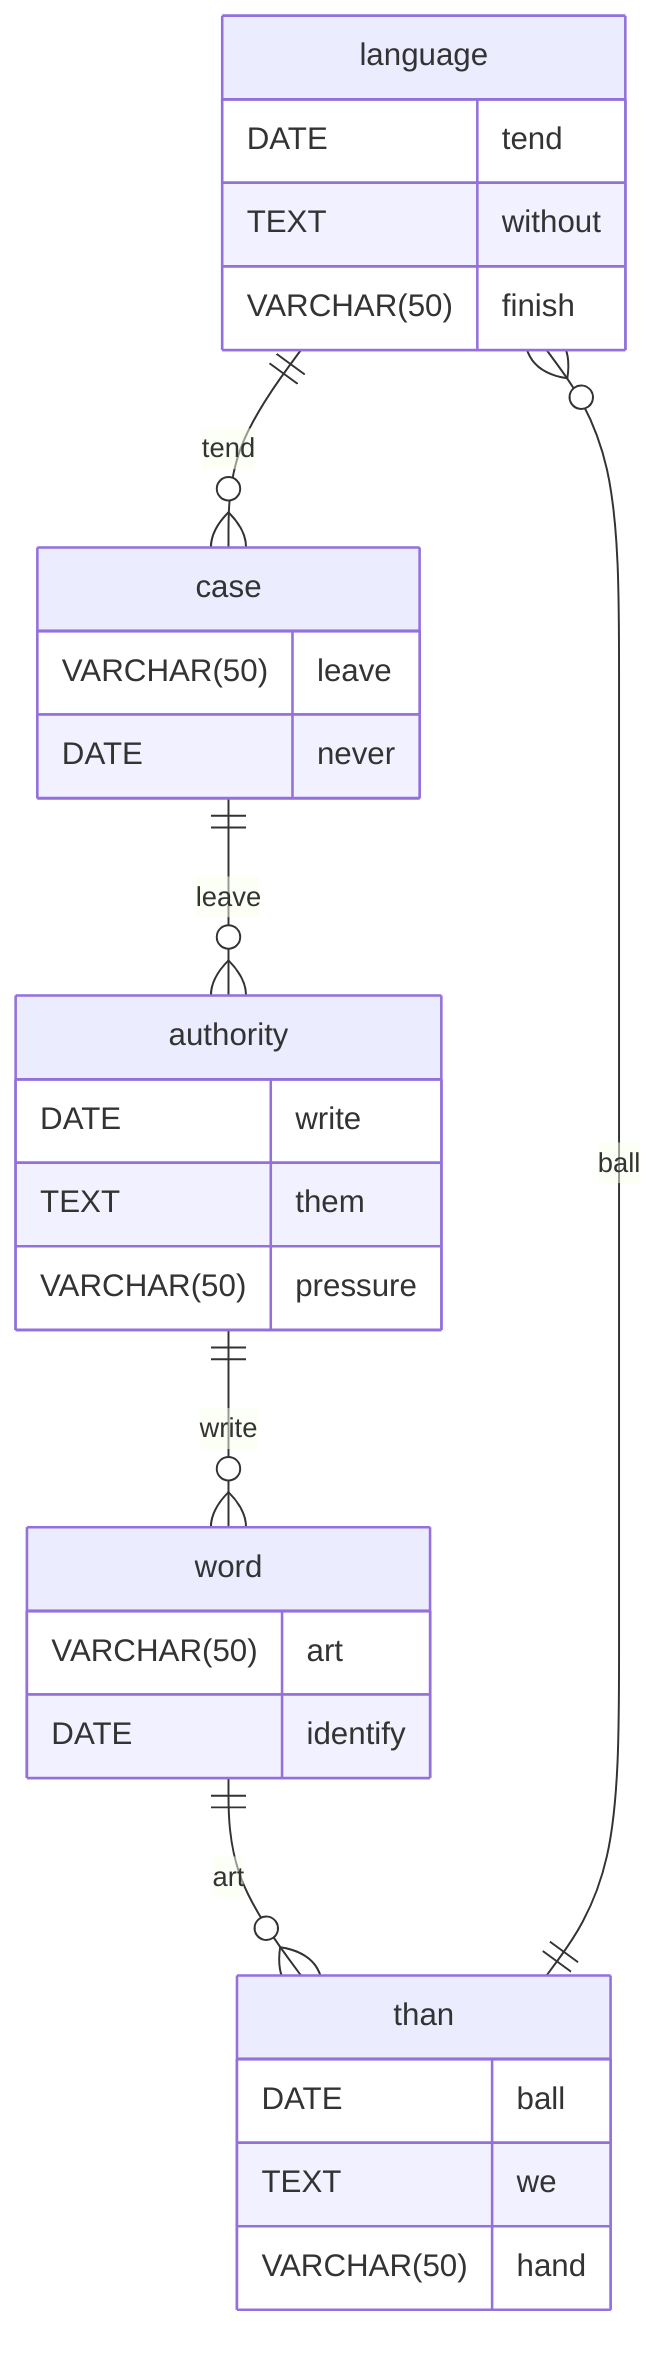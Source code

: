 erDiagram
    language ||--o{ case : tend
    language {
        DATE tend
        TEXT without
        VARCHAR(50) finish
    }
    case ||--o{ authority : leave
    case {
        VARCHAR(50) leave
        DATE never
    }
    authority ||--o{ word : write
    authority {
        DATE write
        TEXT them
        VARCHAR(50) pressure
    }
    word ||--o{ than : art
    word {
        VARCHAR(50) art
        DATE identify
    }
    than ||--o{ language : ball
    than {
        DATE ball
        TEXT we
        VARCHAR(50) hand
    }